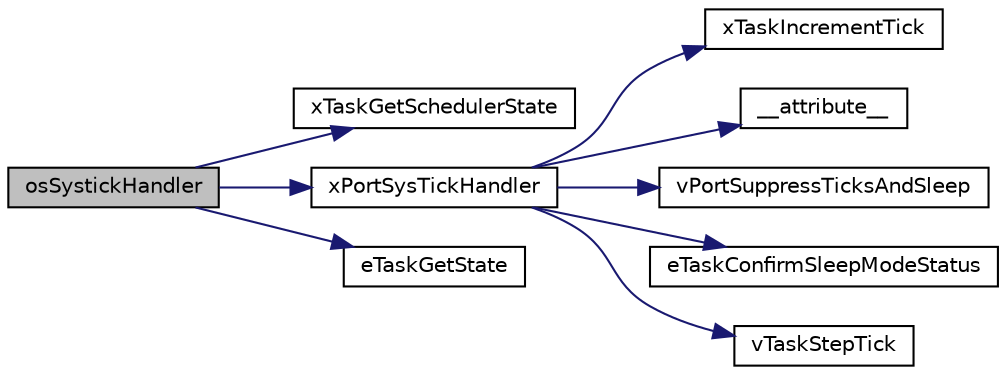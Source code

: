 digraph "osSystickHandler"
{
  edge [fontname="Helvetica",fontsize="10",labelfontname="Helvetica",labelfontsize="10"];
  node [fontname="Helvetica",fontsize="10",shape=record];
  rankdir="LR";
  Node105 [label="osSystickHandler",height=0.2,width=0.4,color="black", fillcolor="grey75", style="filled", fontcolor="black"];
  Node105 -> Node106 [color="midnightblue",fontsize="10",style="solid",fontname="Helvetica"];
  Node106 [label="xTaskGetSchedulerState",height=0.2,width=0.4,color="black", fillcolor="white", style="filled",URL="$task_8h.html#a0241000e08a261372186d34825a35979"];
  Node105 -> Node107 [color="midnightblue",fontsize="10",style="solid",fontname="Helvetica"];
  Node107 [label="xPortSysTickHandler",height=0.2,width=0.4,color="black", fillcolor="white", style="filled",URL="$cmsis__os_8c.html#a78100b2d36913d0b45565be8975e5de8"];
  Node107 -> Node108 [color="midnightblue",fontsize="10",style="solid",fontname="Helvetica"];
  Node108 [label="xTaskIncrementTick",height=0.2,width=0.4,color="black", fillcolor="white", style="filled",URL="$task_8h.html#a978e25460ac35706f9ad30b46d9403d8"];
  Node107 -> Node109 [color="midnightblue",fontsize="10",style="solid",fontname="Helvetica"];
  Node109 [label="__attribute__",height=0.2,width=0.4,color="black", fillcolor="white", style="filled",URL="$_a_r_m___c_m0_2port_8c.html#af9aace1b44b73111e15aa39f06f43456"];
  Node107 -> Node110 [color="midnightblue",fontsize="10",style="solid",fontname="Helvetica"];
  Node110 [label="vPortSuppressTicksAndSleep",height=0.2,width=0.4,color="black", fillcolor="white", style="filled",URL="$_a_r_m___c_m0_2portmacro_8h.html#aefd025907402b0b863d5012673d5036e"];
  Node107 -> Node111 [color="midnightblue",fontsize="10",style="solid",fontname="Helvetica"];
  Node111 [label="eTaskConfirmSleepModeStatus",height=0.2,width=0.4,color="black", fillcolor="white", style="filled",URL="$task_8h.html#ad185d5a451380c4040888620d9a92ec6"];
  Node107 -> Node112 [color="midnightblue",fontsize="10",style="solid",fontname="Helvetica"];
  Node112 [label="vTaskStepTick",height=0.2,width=0.4,color="black", fillcolor="white", style="filled",URL="$task_8h.html#a8dda6cb26bb158dd9636873135e63912"];
  Node105 -> Node113 [color="midnightblue",fontsize="10",style="solid",fontname="Helvetica"];
  Node113 [label="eTaskGetState",height=0.2,width=0.4,color="black", fillcolor="white", style="filled",URL="$task_8h.html#a954df77397d616484edb7c58c7760b10",tooltip="task. "];
}

